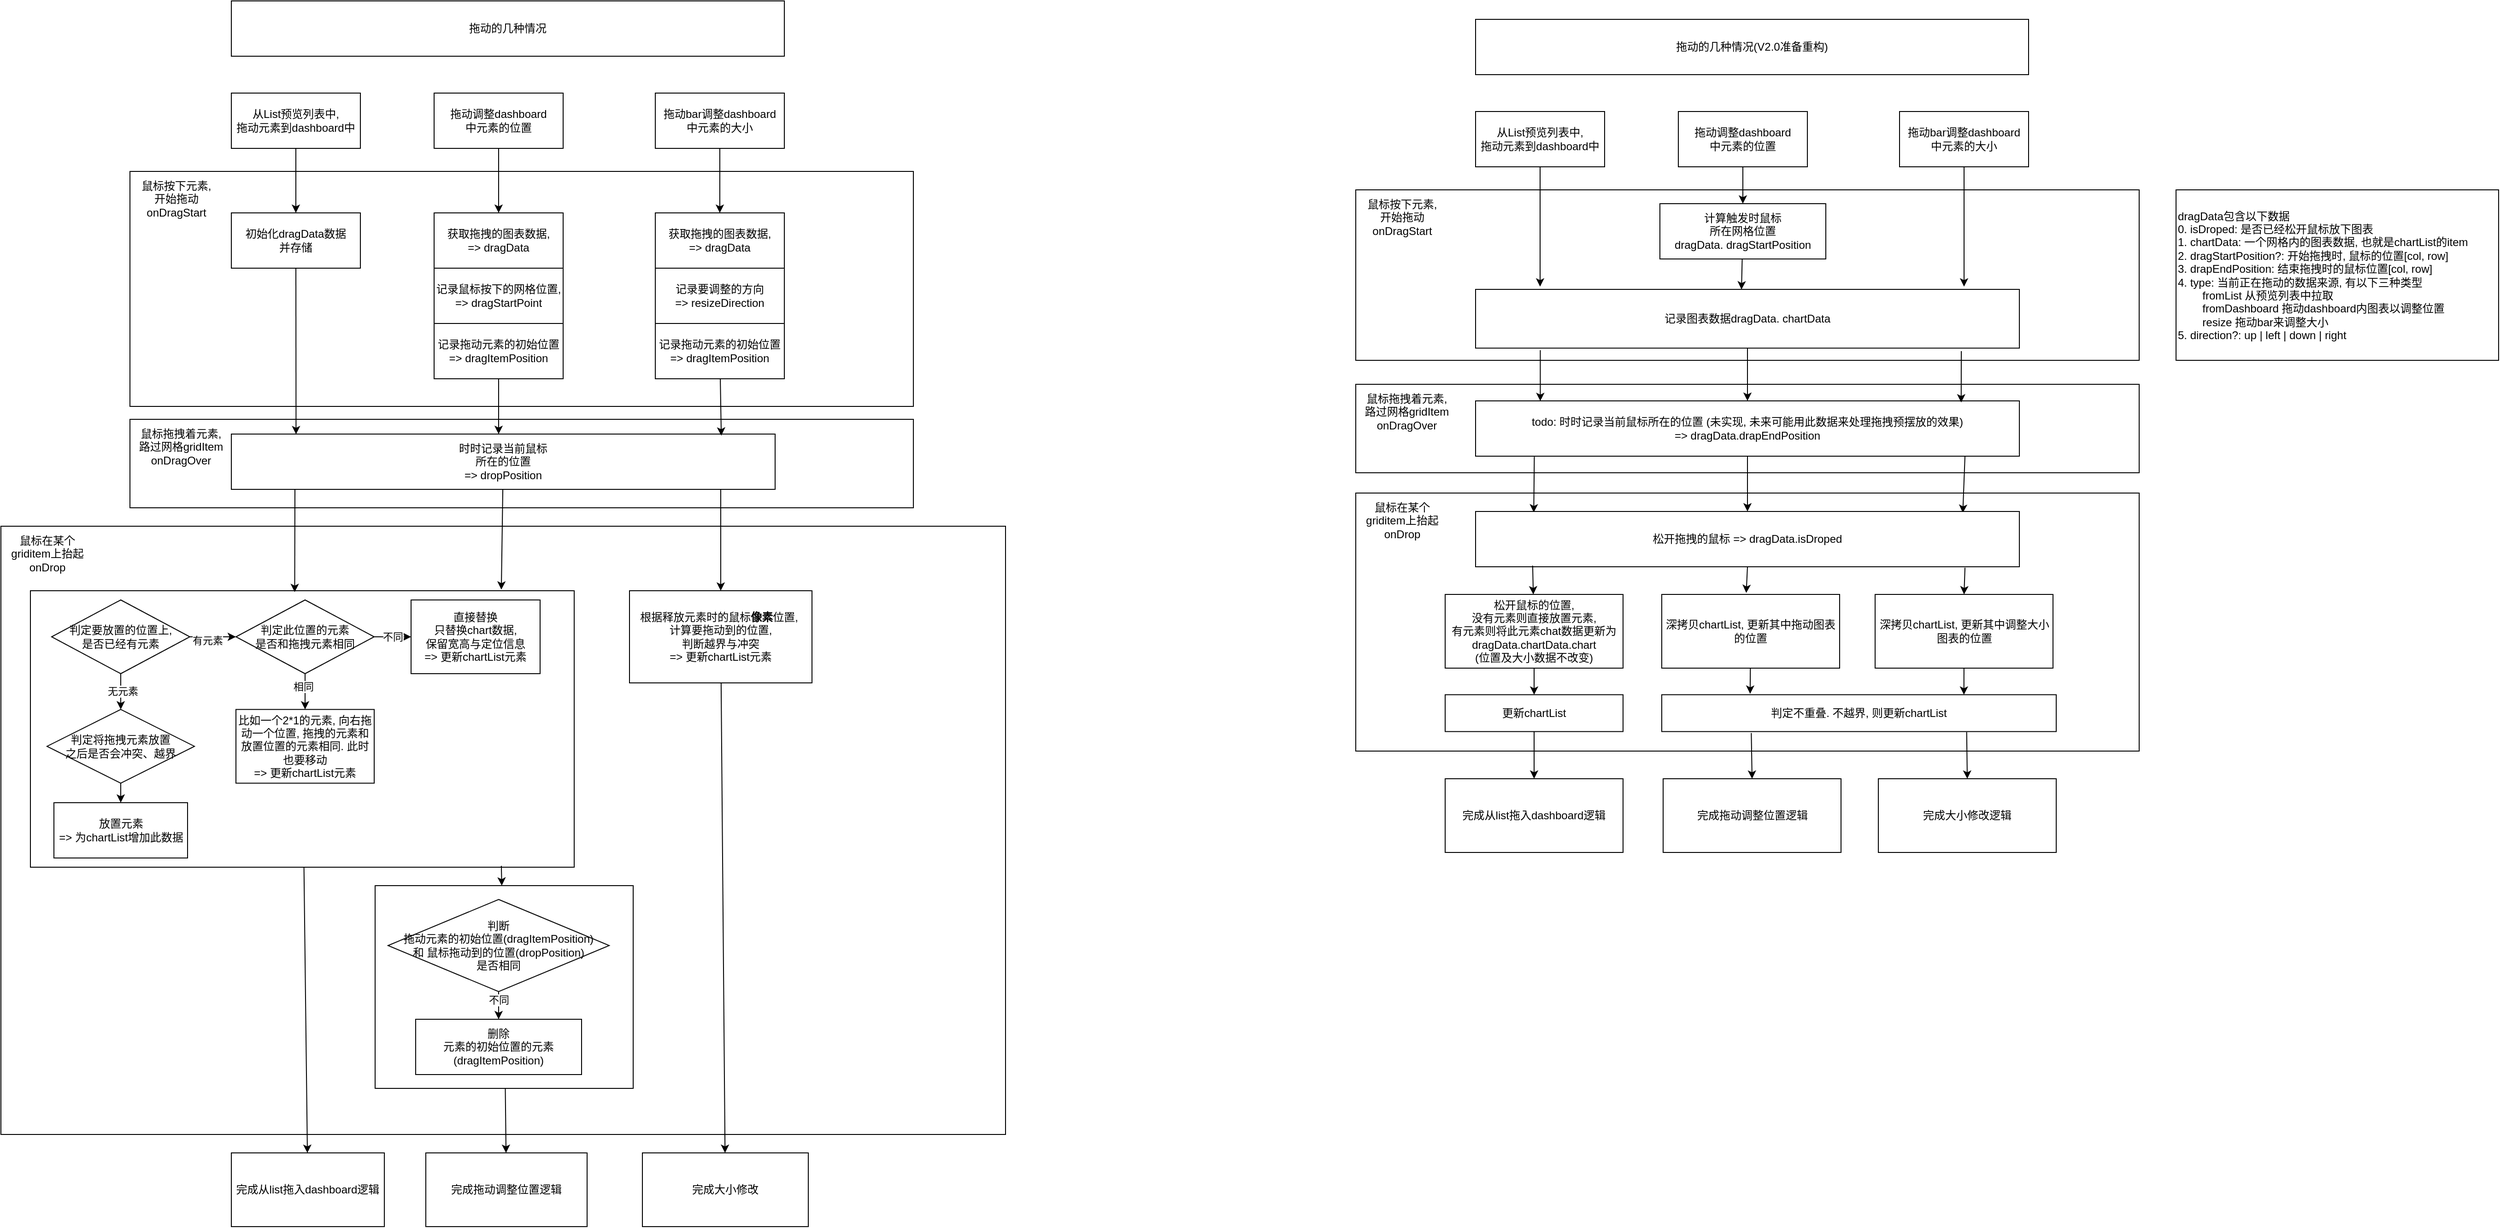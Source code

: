 <mxfile>
    <diagram id="EeSAo4yaw5Sp_afLqSVQ" name="第 1 页">
        <mxGraphModel dx="-96" dy="316" grid="1" gridSize="10" guides="1" tooltips="1" connect="1" arrows="1" fold="1" page="1" pageScale="1" pageWidth="827" pageHeight="1169" math="0" shadow="0">
            <root>
                <mxCell id="0"/>
                <mxCell id="1" parent="0"/>
                <mxCell id="36" value="" style="rounded=0;whiteSpace=wrap;html=1;" parent="1" vertex="1">
                    <mxGeometry x="1020" y="810" width="1090" height="660" as="geometry"/>
                </mxCell>
                <mxCell id="90" value="" style="rounded=0;whiteSpace=wrap;html=1;" parent="1" vertex="1">
                    <mxGeometry x="1052" y="880" width="590" height="300" as="geometry"/>
                </mxCell>
                <mxCell id="5" value="拖动的几种情况" style="rounded=0;whiteSpace=wrap;html=1;" parent="1" vertex="1">
                    <mxGeometry x="1270" y="240" width="600" height="60" as="geometry"/>
                </mxCell>
                <mxCell id="6" value="从List预览列表中,&lt;br&gt;拖动元素到dashboard中" style="rounded=0;whiteSpace=wrap;html=1;" parent="1" vertex="1">
                    <mxGeometry x="1270" y="340" width="140" height="60" as="geometry"/>
                </mxCell>
                <mxCell id="7" value="拖动调整dashboard&lt;br&gt;中元素的位置" style="rounded=0;whiteSpace=wrap;html=1;" parent="1" vertex="1">
                    <mxGeometry x="1490" y="340" width="140" height="60" as="geometry"/>
                </mxCell>
                <mxCell id="8" value="&lt;div&gt;拖动bar调整dashboard&lt;/div&gt;&lt;div&gt;中元素的大小&lt;/div&gt;" style="rounded=0;whiteSpace=wrap;html=1;" parent="1" vertex="1">
                    <mxGeometry x="1730" y="340" width="140" height="60" as="geometry"/>
                </mxCell>
                <mxCell id="11" value="" style="rounded=0;whiteSpace=wrap;html=1;" parent="1" vertex="1">
                    <mxGeometry x="1160" y="425" width="850" height="255" as="geometry"/>
                </mxCell>
                <mxCell id="12" value="鼠标按下元素,&lt;br&gt;开始拖动&lt;br&gt;onDragStart" style="text;html=1;align=center;verticalAlign=middle;resizable=0;points=[];autosize=1;strokeColor=none;fillColor=none;" parent="1" vertex="1">
                    <mxGeometry x="1160" y="425" width="100" height="60" as="geometry"/>
                </mxCell>
                <mxCell id="17" value="初始化dragData数据&lt;br&gt;并存储" style="rounded=0;whiteSpace=wrap;html=1;" parent="1" vertex="1">
                    <mxGeometry x="1270" y="470" width="140" height="60" as="geometry"/>
                </mxCell>
                <mxCell id="18" style="edgeStyle=none;html=1;entryX=0.5;entryY=0;entryDx=0;entryDy=0;" parent="1" source="6" target="17" edge="1">
                    <mxGeometry relative="1" as="geometry"/>
                </mxCell>
                <mxCell id="20" value="获取拖拽的图表数据,&lt;br&gt;=&amp;gt; dragData" style="rounded=0;whiteSpace=wrap;html=1;" parent="1" vertex="1">
                    <mxGeometry x="1490" y="470" width="140" height="60" as="geometry"/>
                </mxCell>
                <mxCell id="21" style="edgeStyle=none;html=1;entryX=0.5;entryY=0;entryDx=0;entryDy=0;" parent="1" source="7" target="20" edge="1">
                    <mxGeometry relative="1" as="geometry"/>
                </mxCell>
                <mxCell id="22" value="记录鼠标按下的网格位置,&lt;br&gt;=&amp;gt; dragStartPoint" style="rounded=0;whiteSpace=wrap;html=1;" parent="1" vertex="1">
                    <mxGeometry x="1490" y="530" width="140" height="60" as="geometry"/>
                </mxCell>
                <mxCell id="24" value="记录要调整的方向&lt;br&gt;=&amp;gt; resizeDirection" style="rounded=0;whiteSpace=wrap;html=1;" parent="1" vertex="1">
                    <mxGeometry x="1730" y="530" width="140" height="60" as="geometry"/>
                </mxCell>
                <mxCell id="26" style="edgeStyle=none;html=1;entryX=0.5;entryY=0;entryDx=0;entryDy=0;" parent="1" source="8" target="29" edge="1">
                    <mxGeometry relative="1" as="geometry"/>
                </mxCell>
                <mxCell id="29" value="获取拖拽的图表数据,&lt;br&gt;=&amp;gt; dragData" style="rounded=0;whiteSpace=wrap;html=1;" parent="1" vertex="1">
                    <mxGeometry x="1730" y="470" width="140" height="60" as="geometry"/>
                </mxCell>
                <mxCell id="30" value="记录拖动元素的初始位置&lt;br&gt;=&amp;gt; dragItemPosition" style="rounded=0;whiteSpace=wrap;html=1;" parent="1" vertex="1">
                    <mxGeometry x="1490" y="590" width="140" height="60" as="geometry"/>
                </mxCell>
                <mxCell id="31" value="记录拖动元素的初始位置&lt;br&gt;=&amp;gt; dragItemPosition" style="rounded=0;whiteSpace=wrap;html=1;" parent="1" vertex="1">
                    <mxGeometry x="1730" y="590" width="140" height="60" as="geometry"/>
                </mxCell>
                <mxCell id="32" value="" style="rounded=0;whiteSpace=wrap;html=1;" parent="1" vertex="1">
                    <mxGeometry x="1160" y="694" width="850" height="96" as="geometry"/>
                </mxCell>
                <mxCell id="33" value="鼠标拖拽着元素,&lt;br&gt;路过网格gridItem&lt;br&gt;onDragOver" style="text;html=1;align=center;verticalAlign=middle;resizable=0;points=[];autosize=1;strokeColor=none;fillColor=none;" parent="1" vertex="1">
                    <mxGeometry x="1160" y="694" width="110" height="60" as="geometry"/>
                </mxCell>
                <mxCell id="35" value="时时记录当前鼠标&lt;br&gt;所在的位置&lt;br&gt;=&amp;gt;&amp;nbsp;dropPosition" style="rounded=0;whiteSpace=wrap;html=1;" parent="1" vertex="1">
                    <mxGeometry x="1270" y="710" width="590" height="60" as="geometry"/>
                </mxCell>
                <mxCell id="37" value="鼠标在某个&lt;br&gt;griditem上抬起&lt;br&gt;onDrop" style="text;html=1;align=center;verticalAlign=middle;resizable=0;points=[];autosize=1;strokeColor=none;fillColor=none;" parent="1" vertex="1">
                    <mxGeometry x="1020" y="810" width="100" height="60" as="geometry"/>
                </mxCell>
                <mxCell id="39" style="edgeStyle=none;html=1;entryX=0.119;entryY=0.003;entryDx=0;entryDy=0;entryPerimeter=0;" parent="1" source="17" target="35" edge="1">
                    <mxGeometry relative="1" as="geometry">
                        <mxPoint x="1338.16" y="826.52" as="targetPoint"/>
                    </mxGeometry>
                </mxCell>
                <mxCell id="41" style="edgeStyle=none;html=1;" parent="1" source="30" edge="1">
                    <mxGeometry relative="1" as="geometry">
                        <mxPoint x="1560" y="710" as="targetPoint"/>
                    </mxGeometry>
                </mxCell>
                <mxCell id="42" style="edgeStyle=none;html=1;entryX=0.901;entryY=0.029;entryDx=0;entryDy=0;entryPerimeter=0;" parent="1" source="31" target="35" edge="1">
                    <mxGeometry relative="1" as="geometry">
                        <mxPoint x="1840" y="828.5" as="targetPoint"/>
                    </mxGeometry>
                </mxCell>
                <mxCell id="45" value="判定要放置的位置上,&lt;br&gt;是否已经有元素" style="rhombus;whiteSpace=wrap;html=1;" parent="1" vertex="1">
                    <mxGeometry x="1075" y="890" width="150" height="80" as="geometry"/>
                </mxCell>
                <mxCell id="52" value="" style="endArrow=classic;html=1;fontFamily=Helvetica;fontSize=11;fontColor=default;align=center;strokeColor=default;" parent="1" source="45" target="64" edge="1">
                    <mxGeometry width="50" height="50" relative="1" as="geometry">
                        <mxPoint x="1205" y="930" as="sourcePoint"/>
                        <mxPoint x="1265" y="930" as="targetPoint"/>
                    </mxGeometry>
                </mxCell>
                <mxCell id="53" value="有元素" style="edgeLabel;html=1;align=center;verticalAlign=middle;resizable=0;points=[];" parent="52" vertex="1" connectable="0">
                    <mxGeometry x="-0.236" y="-3" relative="1" as="geometry">
                        <mxPoint y="1" as="offset"/>
                    </mxGeometry>
                </mxCell>
                <mxCell id="57" value="" style="endArrow=classic;html=1;" parent="1" source="45" target="58" edge="1">
                    <mxGeometry width="50" height="50" relative="1" as="geometry">
                        <mxPoint x="1150" y="1020" as="sourcePoint"/>
                        <mxPoint x="1150" y="1040.711" as="targetPoint"/>
                    </mxGeometry>
                </mxCell>
                <mxCell id="59" value="无元素" style="edgeLabel;html=1;align=center;verticalAlign=middle;resizable=0;points=[];" parent="57" vertex="1" connectable="0">
                    <mxGeometry x="-0.05" y="2" relative="1" as="geometry">
                        <mxPoint as="offset"/>
                    </mxGeometry>
                </mxCell>
                <mxCell id="58" value="判定将拖拽元素放置&lt;br&gt;之后是否会冲突、越界" style="rhombus;whiteSpace=wrap;html=1;fontFamily=Helvetica;fontSize=12;fontColor=default;align=center;strokeColor=default;fillColor=default;" parent="1" vertex="1">
                    <mxGeometry x="1070" y="1008.82" width="160" height="80" as="geometry"/>
                </mxCell>
                <mxCell id="64" value="判定此位置的元素&lt;br&gt;是否和拖拽元素相同" style="rhombus;whiteSpace=wrap;html=1;" parent="1" vertex="1">
                    <mxGeometry x="1275" y="890" width="150" height="80" as="geometry"/>
                </mxCell>
                <mxCell id="65" value="&lt;div&gt;直接替换&lt;/div&gt;&lt;div&gt;只替换chart数据,&lt;/div&gt;&lt;div&gt;保留宽高与定位信息&lt;/div&gt;&lt;div&gt;=&amp;gt; 更新chartList元素&lt;br&gt;&lt;/div&gt;" style="rounded=0;whiteSpace=wrap;html=1;fontFamily=Helvetica;fontSize=12;fontColor=default;align=center;strokeColor=default;fillColor=default;" parent="1" vertex="1">
                    <mxGeometry x="1465" y="890" width="140" height="80" as="geometry"/>
                </mxCell>
                <mxCell id="66" value="不同" style="edgeStyle=none;html=1;" parent="1" source="64" target="65" edge="1">
                    <mxGeometry relative="1" as="geometry"/>
                </mxCell>
                <mxCell id="67" value="比如一个2*1的元素, 向右拖动一个位置, 拖拽的元素和放置位置的元素相同. 此时也要移动&lt;br&gt;=&amp;gt; 更新chartList元素" style="rounded=0;whiteSpace=wrap;html=1;fontFamily=Helvetica;fontSize=12;fontColor=default;align=center;strokeColor=default;fillColor=default;" parent="1" vertex="1">
                    <mxGeometry x="1275" y="1008.82" width="150" height="80" as="geometry"/>
                </mxCell>
                <mxCell id="68" value="" style="edgeStyle=none;html=1;" parent="1" source="64" target="67" edge="1">
                    <mxGeometry relative="1" as="geometry"/>
                </mxCell>
                <mxCell id="69" value="相同" style="edgeLabel;html=1;align=center;verticalAlign=middle;resizable=0;points=[];" parent="68" vertex="1" connectable="0">
                    <mxGeometry x="-0.3" y="-2" relative="1" as="geometry">
                        <mxPoint as="offset"/>
                    </mxGeometry>
                </mxCell>
                <mxCell id="73" value="放置元素&lt;br&gt;=&amp;gt; 为chartList增加此数据" style="rounded=0;whiteSpace=wrap;html=1;" parent="1" vertex="1">
                    <mxGeometry x="1077.5" y="1110" width="145" height="60" as="geometry"/>
                </mxCell>
                <mxCell id="74" value="" style="endArrow=classic;html=1;entryX=0.5;entryY=0;entryDx=0;entryDy=0;" parent="1" source="58" target="73" edge="1">
                    <mxGeometry width="50" height="50" relative="1" as="geometry">
                        <mxPoint x="1150" y="1138.82" as="sourcePoint"/>
                        <mxPoint x="1150" y="1159.531" as="targetPoint"/>
                    </mxGeometry>
                </mxCell>
                <mxCell id="91" value="" style="endArrow=classic;html=1;entryX=0.486;entryY=0.005;entryDx=0;entryDy=0;entryPerimeter=0;" parent="1" target="90" edge="1">
                    <mxGeometry width="50" height="50" relative="1" as="geometry">
                        <mxPoint x="1339" y="770" as="sourcePoint"/>
                        <mxPoint x="1560" y="960.711" as="targetPoint"/>
                    </mxGeometry>
                </mxCell>
                <mxCell id="92" value="" style="endArrow=classic;html=1;entryX=0.866;entryY=-0.004;entryDx=0;entryDy=0;entryPerimeter=0;" parent="1" source="35" target="90" edge="1">
                    <mxGeometry width="50" height="50" relative="1" as="geometry">
                        <mxPoint x="1560" y="940" as="sourcePoint"/>
                        <mxPoint x="1560" y="960.711" as="targetPoint"/>
                    </mxGeometry>
                </mxCell>
                <mxCell id="94" value="" style="endArrow=classic;html=1;exitX=0.866;exitY=0.995;exitDx=0;exitDy=0;exitPerimeter=0;" parent="1" source="90" target="95" edge="1">
                    <mxGeometry width="50" height="50" relative="1" as="geometry">
                        <mxPoint x="1560" y="1190" as="sourcePoint"/>
                        <mxPoint x="1280" y="1261" as="targetPoint"/>
                    </mxGeometry>
                </mxCell>
                <mxCell id="95" value="" style="rounded=0;whiteSpace=wrap;html=1;" parent="1" vertex="1">
                    <mxGeometry x="1426" y="1200" width="280" height="220" as="geometry"/>
                </mxCell>
                <mxCell id="97" value="判断&lt;br style=&quot;border-color: var(--border-color);&quot;&gt;拖动元素的初始位置(dragItemPosition)&lt;br style=&quot;border-color: var(--border-color);&quot;&gt;和&amp;nbsp;鼠标拖动到的位置(dropPosition)&lt;br style=&quot;border-color: var(--border-color);&quot;&gt;是否相同" style="rhombus;whiteSpace=wrap;html=1;" parent="1" vertex="1">
                    <mxGeometry x="1440" y="1215" width="240" height="100" as="geometry"/>
                </mxCell>
                <mxCell id="98" value="删除&lt;br&gt;元素的初始位置的元素(dragItemPosition)" style="rounded=0;whiteSpace=wrap;html=1;" parent="1" vertex="1">
                    <mxGeometry x="1470" y="1345" width="180" height="60" as="geometry"/>
                </mxCell>
                <mxCell id="99" value="" style="edgeStyle=none;html=1;" parent="1" source="97" target="98" edge="1">
                    <mxGeometry relative="1" as="geometry"/>
                </mxCell>
                <mxCell id="100" value="不同" style="edgeLabel;html=1;align=center;verticalAlign=middle;resizable=0;points=[];" parent="99" vertex="1" connectable="0">
                    <mxGeometry x="-0.693" y="4" relative="1" as="geometry">
                        <mxPoint x="-4" y="4" as="offset"/>
                    </mxGeometry>
                </mxCell>
                <mxCell id="101" value="" style="endArrow=classic;html=1;" parent="1" source="90" target="104" edge="1">
                    <mxGeometry width="50" height="50" relative="1" as="geometry">
                        <mxPoint x="1345" y="1200" as="sourcePoint"/>
                        <mxPoint x="1345" y="1220.711" as="targetPoint"/>
                    </mxGeometry>
                </mxCell>
                <mxCell id="104" value="完成从list拖入dashboard逻辑" style="rounded=0;whiteSpace=wrap;html=1;" parent="1" vertex="1">
                    <mxGeometry x="1270" y="1490" width="166" height="80" as="geometry"/>
                </mxCell>
                <mxCell id="105" value="完成拖动调整位置逻辑" style="rounded=0;whiteSpace=wrap;html=1;" parent="1" vertex="1">
                    <mxGeometry x="1481" y="1490" width="175" height="80" as="geometry"/>
                </mxCell>
                <mxCell id="106" value="" style="edgeStyle=none;html=1;" parent="1" source="95" target="105" edge="1">
                    <mxGeometry relative="1" as="geometry"/>
                </mxCell>
                <mxCell id="109" value="根据释放元素时的鼠标&lt;b&gt;像素&lt;/b&gt;位置,&amp;nbsp;&lt;br&gt;计算要拖动到的位置, &lt;br&gt;判断越界与冲突&lt;br&gt;=&amp;gt;&amp;nbsp;更新chartList元素" style="rounded=0;whiteSpace=wrap;html=1;" parent="1" vertex="1">
                    <mxGeometry x="1702" y="880" width="198" height="100" as="geometry"/>
                </mxCell>
                <mxCell id="110" value="" style="endArrow=classic;html=1;entryX=0.5;entryY=0;entryDx=0;entryDy=0;exitX=0.9;exitY=1;exitDx=0;exitDy=0;exitPerimeter=0;" parent="1" source="35" target="109" edge="1">
                    <mxGeometry width="50" height="50" relative="1" as="geometry">
                        <mxPoint x="1840" y="870" as="sourcePoint"/>
                        <mxPoint x="1860" y="840" as="targetPoint"/>
                    </mxGeometry>
                </mxCell>
                <mxCell id="114" value="完成大小修改" style="rounded=0;whiteSpace=wrap;html=1;" parent="1" vertex="1">
                    <mxGeometry x="1716" y="1490" width="180" height="80" as="geometry"/>
                </mxCell>
                <mxCell id="115" value="" style="edgeStyle=none;html=1;" parent="1" source="109" target="114" edge="1">
                    <mxGeometry relative="1" as="geometry"/>
                </mxCell>
                <mxCell id="116" value="" style="rounded=0;whiteSpace=wrap;html=1;" parent="1" vertex="1">
                    <mxGeometry x="2490" y="774" width="850" height="280" as="geometry"/>
                </mxCell>
                <mxCell id="118" value="拖动的几种情况(V2.0准备重构)" style="rounded=0;whiteSpace=wrap;html=1;" parent="1" vertex="1">
                    <mxGeometry x="2620" y="260" width="600" height="60" as="geometry"/>
                </mxCell>
                <mxCell id="119" value="从List预览列表中,&lt;br&gt;拖动元素到dashboard中" style="rounded=0;whiteSpace=wrap;html=1;" parent="1" vertex="1">
                    <mxGeometry x="2620" y="360" width="140" height="60" as="geometry"/>
                </mxCell>
                <mxCell id="120" value="拖动调整dashboard&lt;br&gt;中元素的位置" style="rounded=0;whiteSpace=wrap;html=1;" parent="1" vertex="1">
                    <mxGeometry x="2840" y="360" width="140" height="60" as="geometry"/>
                </mxCell>
                <mxCell id="121" value="&lt;div&gt;拖动bar调整dashboard&lt;/div&gt;&lt;div&gt;中元素的大小&lt;/div&gt;" style="rounded=0;whiteSpace=wrap;html=1;" parent="1" vertex="1">
                    <mxGeometry x="3080" y="360" width="140" height="60" as="geometry"/>
                </mxCell>
                <mxCell id="122" value="" style="rounded=0;whiteSpace=wrap;html=1;" parent="1" vertex="1">
                    <mxGeometry x="2490" y="445" width="850" height="185" as="geometry"/>
                </mxCell>
                <mxCell id="123" value="鼠标按下元素,&lt;br&gt;开始拖动&lt;br&gt;onDragStart" style="text;html=1;align=center;verticalAlign=middle;resizable=0;points=[];autosize=1;strokeColor=none;fillColor=none;" parent="1" vertex="1">
                    <mxGeometry x="2490" y="445" width="100" height="60" as="geometry"/>
                </mxCell>
                <mxCell id="124" value="记录图表数据dragData.&lt;span style=&quot;text-align: left;&quot;&gt;&amp;nbsp;chartData&lt;/span&gt;" style="rounded=0;whiteSpace=wrap;html=1;" parent="1" vertex="1">
                    <mxGeometry x="2620" y="553" width="590" height="63.75" as="geometry"/>
                </mxCell>
                <mxCell id="125" style="edgeStyle=none;html=1;" parent="1" source="119" edge="1">
                    <mxGeometry relative="1" as="geometry">
                        <mxPoint x="2690" y="550" as="targetPoint"/>
                    </mxGeometry>
                </mxCell>
                <mxCell id="127" style="edgeStyle=none;html=1;entryX=0.5;entryY=0;entryDx=0;entryDy=0;" parent="1" source="120" target="172" edge="1">
                    <mxGeometry relative="1" as="geometry">
                        <mxPoint x="2910" y="490" as="targetPoint"/>
                    </mxGeometry>
                </mxCell>
                <mxCell id="130" style="edgeStyle=none;html=1;" parent="1" source="121" edge="1">
                    <mxGeometry relative="1" as="geometry">
                        <mxPoint x="3150" y="550" as="targetPoint"/>
                    </mxGeometry>
                </mxCell>
                <mxCell id="134" value="" style="rounded=0;whiteSpace=wrap;html=1;" parent="1" vertex="1">
                    <mxGeometry x="2490" y="656" width="850" height="96" as="geometry"/>
                </mxCell>
                <mxCell id="135" value="鼠标拖拽着元素,&lt;br&gt;路过网格gridItem&lt;br&gt;onDragOver" style="text;html=1;align=center;verticalAlign=middle;resizable=0;points=[];autosize=1;strokeColor=none;fillColor=none;" parent="1" vertex="1">
                    <mxGeometry x="2490" y="656" width="110" height="60" as="geometry"/>
                </mxCell>
                <mxCell id="176" style="edgeStyle=none;html=1;entryX=0.107;entryY=0.017;entryDx=0;entryDy=0;entryPerimeter=0;exitX=0.108;exitY=1.01;exitDx=0;exitDy=0;exitPerimeter=0;" parent="1" source="136" target="175" edge="1">
                    <mxGeometry relative="1" as="geometry"/>
                </mxCell>
                <mxCell id="136" value="todo: 时时记录当前鼠标所在的位置 (未实现, 未来可能用此数据来处理拖拽预摆放的效果)&lt;br&gt;=&amp;gt; dragData.drapEndPosition" style="rounded=0;whiteSpace=wrap;html=1;" parent="1" vertex="1">
                    <mxGeometry x="2620" y="674" width="590" height="60" as="geometry"/>
                </mxCell>
                <mxCell id="137" value="鼠标在某个&lt;br&gt;griditem上抬起&lt;br&gt;onDrop" style="text;html=1;align=center;verticalAlign=middle;resizable=0;points=[];autosize=1;strokeColor=none;fillColor=none;" parent="1" vertex="1">
                    <mxGeometry x="2490" y="774" width="100" height="60" as="geometry"/>
                </mxCell>
                <mxCell id="138" style="edgeStyle=none;html=1;entryX=0.119;entryY=0.003;entryDx=0;entryDy=0;entryPerimeter=0;exitX=0.119;exitY=1.035;exitDx=0;exitDy=0;exitPerimeter=0;" parent="1" source="124" target="136" edge="1">
                    <mxGeometry relative="1" as="geometry">
                        <mxPoint x="2688.16" y="846.52" as="targetPoint"/>
                    </mxGeometry>
                </mxCell>
                <mxCell id="139" style="edgeStyle=none;html=1;exitX=0.5;exitY=1;exitDx=0;exitDy=0;" parent="1" source="124" target="136" edge="1">
                    <mxGeometry relative="1" as="geometry">
                        <mxPoint x="2910" y="730" as="targetPoint"/>
                        <mxPoint x="2910" y="670" as="sourcePoint"/>
                    </mxGeometry>
                </mxCell>
                <mxCell id="140" style="edgeStyle=none;html=1;entryX=0.893;entryY=0.029;entryDx=0;entryDy=0;entryPerimeter=0;" parent="1" target="136" edge="1">
                    <mxGeometry relative="1" as="geometry">
                        <mxPoint x="3190" y="848.5" as="targetPoint"/>
                        <mxPoint x="3147" y="620" as="sourcePoint"/>
                    </mxGeometry>
                </mxCell>
                <mxCell id="156" value="" style="endArrow=classic;html=1;entryX=0.5;entryY=0;entryDx=0;entryDy=0;" parent="1" source="136" target="175" edge="1">
                    <mxGeometry width="50" height="50" relative="1" as="geometry">
                        <mxPoint x="2910" y="852" as="sourcePoint"/>
                        <mxPoint x="2918.5" y="752" as="targetPoint"/>
                    </mxGeometry>
                </mxCell>
                <mxCell id="168" value="" style="endArrow=classic;html=1;entryX=0.896;entryY=0.025;entryDx=0;entryDy=0;exitX=0.9;exitY=1;exitDx=0;exitDy=0;exitPerimeter=0;entryPerimeter=0;" parent="1" source="136" target="175" edge="1">
                    <mxGeometry width="50" height="50" relative="1" as="geometry">
                        <mxPoint x="3190" y="782" as="sourcePoint"/>
                        <mxPoint x="3151.55" y="750.86" as="targetPoint"/>
                    </mxGeometry>
                </mxCell>
                <mxCell id="171" value="&lt;div style=&quot;&quot;&gt;&lt;span style=&quot;background-color: initial;&quot;&gt;dragData包含以下数据&lt;/span&gt;&lt;/div&gt;&lt;div style=&quot;&quot;&gt;&lt;span style=&quot;background-color: initial;&quot;&gt;0. isDroped: 是否已经松开鼠标放下图表&lt;/span&gt;&lt;span style=&quot;background-color: initial;&quot;&gt;&amp;nbsp;&lt;/span&gt;&lt;/div&gt;&lt;div style=&quot;&quot;&gt;&lt;span style=&quot;background-color: initial;&quot;&gt;1. chartData: 一个网格内的图表数据,&amp;nbsp;&lt;/span&gt;&lt;span style=&quot;background-color: initial;&quot;&gt;也就是chartList的item&lt;/span&gt;&lt;/div&gt;&lt;div style=&quot;&quot;&gt;&lt;span style=&quot;background-color: initial;&quot;&gt;2. dragStartPosition?: 开始拖拽时, 鼠标的位置[col, row]&lt;/span&gt;&lt;/div&gt;&lt;span style=&quot;border-color: var(--border-color);&quot;&gt;3. drapEndPosition: 结束拖拽时的鼠标位置&lt;/span&gt;[col, row]&lt;br&gt;&lt;div style=&quot;&quot;&gt;&lt;span style=&quot;background-color: initial;&quot;&gt;4. type: 当前正在拖动的数据来源, 有以下三种类型&lt;/span&gt;&lt;/div&gt;&lt;div style=&quot;&quot;&gt;&lt;span style=&quot;background-color: initial;&quot;&gt;&lt;span style=&quot;&quot;&gt;&#9;&lt;/span&gt;&lt;span style=&quot;&quot;&gt;&#9;&lt;/span&gt;&lt;span style=&quot;&quot;&gt;&#9;&lt;/span&gt;&lt;span style=&quot;white-space: pre;&quot;&gt;&#9;&lt;/span&gt;fromList 从预览列表中拉取&lt;/span&gt;&lt;/div&gt;&lt;span style=&quot;&quot;&gt;&lt;span style=&quot;&quot;&gt;&#9;&lt;span style=&quot;&quot;&gt;&#9;&lt;/span&gt;&lt;/span&gt;&lt;span style=&quot;&quot;&gt;&#9;&lt;/span&gt;&lt;span style=&quot;&quot;&gt;&#9;&lt;/span&gt;&lt;span style=&quot;&quot;&gt;&#9;&lt;/span&gt;&lt;span style=&quot;&quot;&gt;&#9;&lt;/span&gt;&lt;span style=&quot;white-space: pre;&quot;&gt;&#9;&lt;/span&gt;fromDashboard 拖动dashboard内图表以调整位置&lt;br&gt;&lt;span style=&quot;&quot;&gt;&#9;&lt;/span&gt;&lt;span style=&quot;&quot;&gt;&#9;&lt;/span&gt;&lt;/span&gt;&lt;span style=&quot;&quot;&gt;&#9;&lt;/span&gt;&lt;span style=&quot;&quot;&gt;&#9;&lt;/span&gt;&lt;span style=&quot;&quot;&gt;&#9;&lt;/span&gt;&lt;span style=&quot;&quot;&gt;&#9;&lt;/span&gt;&lt;span style=&quot;white-space: pre;&quot;&gt;&#9;&lt;/span&gt;resize 拖动bar来调整大小&lt;br&gt;&lt;span style=&quot;&quot;&gt;5. direction?: up | left | down | right&amp;nbsp;&lt;br&gt;&lt;/span&gt;" style="rounded=0;whiteSpace=wrap;html=1;align=left;" parent="1" vertex="1">
                    <mxGeometry x="3380" y="445" width="350" height="185" as="geometry"/>
                </mxCell>
                <mxCell id="174" style="edgeStyle=none;html=1;entryX=0.489;entryY=0.002;entryDx=0;entryDy=0;entryPerimeter=0;" parent="1" source="172" target="124" edge="1">
                    <mxGeometry relative="1" as="geometry"/>
                </mxCell>
                <mxCell id="172" value="计算触发时鼠标&lt;br&gt;所在网格位置&lt;br&gt;dragData.&lt;span style=&quot;text-align: left;&quot;&gt;&amp;nbsp;dragStartPosition&lt;/span&gt;" style="rounded=0;whiteSpace=wrap;html=1;" parent="1" vertex="1">
                    <mxGeometry x="2820" y="460" width="180" height="60" as="geometry"/>
                </mxCell>
                <mxCell id="175" value="松开拖拽的鼠标 =&amp;gt; dragData.&lt;span style=&quot;text-align: left;&quot;&gt;isDroped&lt;/span&gt;" style="rounded=0;whiteSpace=wrap;html=1;" parent="1" vertex="1">
                    <mxGeometry x="2620" y="794" width="590" height="60" as="geometry"/>
                </mxCell>
                <mxCell id="182" value="" style="endArrow=classic;html=1;exitX=0.105;exitY=0.98;exitDx=0;exitDy=0;exitPerimeter=0;" parent="1" source="175" target="187" edge="1">
                    <mxGeometry width="50" height="50" relative="1" as="geometry">
                        <mxPoint x="2560" y="964" as="sourcePoint"/>
                        <mxPoint x="2683.329" y="905.084" as="targetPoint"/>
                    </mxGeometry>
                </mxCell>
                <mxCell id="221" style="edgeStyle=none;html=1;entryX=0.5;entryY=0;entryDx=0;entryDy=0;exitX=0.5;exitY=1;exitDx=0;exitDy=0;" parent="1" source="227" target="220" edge="1">
                    <mxGeometry relative="1" as="geometry"/>
                </mxCell>
                <mxCell id="229" style="edgeStyle=none;html=1;entryX=0.5;entryY=0;entryDx=0;entryDy=0;" parent="1" source="187" target="227" edge="1">
                    <mxGeometry relative="1" as="geometry"/>
                </mxCell>
                <mxCell id="187" value="松开鼠标的位置,&lt;br&gt;没有元素则直接放置元素,&lt;br&gt;有元素则将此元素chat数据更新为&lt;span style=&quot;text-align: left;&quot;&gt;dragData.&lt;/span&gt;&lt;span style=&quot;text-align: left;&quot;&gt;chartData.chart&lt;br&gt;(位置及大小数据不改变)&lt;br&gt;&lt;/span&gt;" style="rounded=0;whiteSpace=wrap;html=1;" parent="1" vertex="1">
                    <mxGeometry x="2587" y="884" width="193" height="80" as="geometry"/>
                </mxCell>
                <mxCell id="192" value="" style="endArrow=classic;html=1;exitX=0.5;exitY=1;exitDx=0;exitDy=0;entryX=0.475;entryY=-0.02;entryDx=0;entryDy=0;entryPerimeter=0;" parent="1" source="175" target="202" edge="1">
                    <mxGeometry width="50" height="50" relative="1" as="geometry">
                        <mxPoint x="2695.45" y="862.8" as="sourcePoint"/>
                        <mxPoint x="2919" y="884" as="targetPoint"/>
                    </mxGeometry>
                </mxCell>
                <mxCell id="195" style="edgeStyle=none;html=1;entryX=0.5;entryY=0;entryDx=0;entryDy=0;" parent="1" edge="1">
                    <mxGeometry relative="1" as="geometry">
                        <mxPoint x="2920" y="1028.82" as="targetPoint"/>
                    </mxGeometry>
                </mxCell>
                <mxCell id="196" value="是" style="edgeLabel;html=1;align=center;verticalAlign=middle;resizable=0;points=[];" parent="195" vertex="1" connectable="0">
                    <mxGeometry x="-0.016" y="1" relative="1" as="geometry">
                        <mxPoint x="-1" y="-4" as="offset"/>
                    </mxGeometry>
                </mxCell>
                <mxCell id="199" value="" style="edgeStyle=none;html=1;" parent="1" edge="1">
                    <mxGeometry relative="1" as="geometry">
                        <mxPoint x="3007" y="940" as="sourcePoint"/>
                    </mxGeometry>
                </mxCell>
                <mxCell id="217" style="edgeStyle=none;html=1;entryX=0.224;entryY=-0.025;entryDx=0;entryDy=0;entryPerimeter=0;" parent="1" source="202" target="216" edge="1">
                    <mxGeometry relative="1" as="geometry"/>
                </mxCell>
                <mxCell id="202" value="&lt;span style=&quot;text-align: left;&quot;&gt;深拷贝chartList, 更新其中拖动图表的位置&lt;br&gt;&lt;/span&gt;" style="rounded=0;whiteSpace=wrap;html=1;" parent="1" vertex="1">
                    <mxGeometry x="2822" y="884" width="193" height="80" as="geometry"/>
                </mxCell>
                <mxCell id="218" style="edgeStyle=none;html=1;entryX=0.766;entryY=0;entryDx=0;entryDy=0;entryPerimeter=0;" parent="1" source="210" target="216" edge="1">
                    <mxGeometry relative="1" as="geometry"/>
                </mxCell>
                <mxCell id="210" value="&lt;span style=&quot;text-align: left;&quot;&gt;深拷贝chartList, 更新其中调整大小图表的位置&lt;br&gt;&lt;/span&gt;" style="rounded=0;whiteSpace=wrap;html=1;" parent="1" vertex="1">
                    <mxGeometry x="3053.5" y="884" width="193" height="80" as="geometry"/>
                </mxCell>
                <mxCell id="214" value="" style="endArrow=classic;html=1;exitX=0.9;exitY=1.017;exitDx=0;exitDy=0;exitPerimeter=0;entryX=0.5;entryY=0;entryDx=0;entryDy=0;" parent="1" source="175" target="210" edge="1">
                    <mxGeometry width="50" height="50" relative="1" as="geometry">
                        <mxPoint x="3150" y="854" as="sourcePoint"/>
                        <mxPoint x="3150" y="884" as="targetPoint"/>
                    </mxGeometry>
                </mxCell>
                <mxCell id="216" value="&lt;span style=&quot;text-align: left;&quot;&gt;判定不重叠. 不越界, 则更新&lt;/span&gt;&lt;span style=&quot;text-align: left;&quot;&gt;chartList&lt;/span&gt;&lt;span style=&quot;text-align: left;&quot;&gt;&lt;br&gt;&lt;/span&gt;" style="rounded=0;whiteSpace=wrap;html=1;" parent="1" vertex="1">
                    <mxGeometry x="2822" y="992.82" width="428" height="40" as="geometry"/>
                </mxCell>
                <mxCell id="220" value="完成从list拖入dashboard逻辑&lt;span style=&quot;text-align: left;&quot;&gt;&lt;br&gt;&lt;/span&gt;" style="rounded=0;whiteSpace=wrap;html=1;" parent="1" vertex="1">
                    <mxGeometry x="2587" y="1084" width="193" height="80" as="geometry"/>
                </mxCell>
                <mxCell id="222" value="完成拖动调整位置逻辑&lt;span style=&quot;text-align: left;&quot;&gt;&lt;br&gt;&lt;/span&gt;" style="rounded=0;whiteSpace=wrap;html=1;" parent="1" vertex="1">
                    <mxGeometry x="2823.5" y="1084" width="193" height="80" as="geometry"/>
                </mxCell>
                <mxCell id="223" value="" style="endArrow=classic;html=1;exitX=0.227;exitY=1.038;exitDx=0;exitDy=0;exitPerimeter=0;entryX=0.5;entryY=0;entryDx=0;entryDy=0;" parent="1" source="216" target="222" edge="1">
                    <mxGeometry width="50" height="50" relative="1" as="geometry">
                        <mxPoint x="2920" y="1174" as="sourcePoint"/>
                        <mxPoint x="2970" y="1124" as="targetPoint"/>
                    </mxGeometry>
                </mxCell>
                <mxCell id="224" value="完成大小修改逻辑" style="rounded=0;whiteSpace=wrap;html=1;" parent="1" vertex="1">
                    <mxGeometry x="3057" y="1084" width="193" height="80" as="geometry"/>
                </mxCell>
                <mxCell id="225" value="" style="endArrow=classic;html=1;entryX=0.5;entryY=0;entryDx=0;entryDy=0;exitX=0.773;exitY=1.013;exitDx=0;exitDy=0;exitPerimeter=0;" parent="1" source="216" target="224" edge="1">
                    <mxGeometry width="50" height="50" relative="1" as="geometry">
                        <mxPoint x="3140" y="1084" as="sourcePoint"/>
                        <mxPoint x="3203.5" y="1124" as="targetPoint"/>
                    </mxGeometry>
                </mxCell>
                <mxCell id="227" value="&lt;span style=&quot;text-align: left;&quot;&gt;更新chartList&lt;br&gt;&lt;/span&gt;" style="rounded=0;whiteSpace=wrap;html=1;" parent="1" vertex="1">
                    <mxGeometry x="2587" y="992.82" width="193" height="40" as="geometry"/>
                </mxCell>
            </root>
        </mxGraphModel>
    </diagram>
</mxfile>
